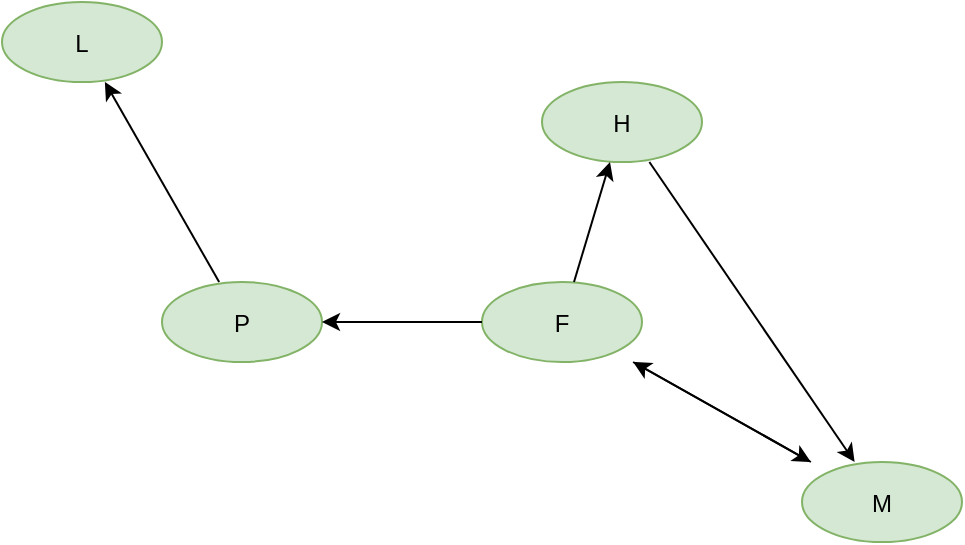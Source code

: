 <mxfile version="24.7.8">
  <diagram name="Page-1" id="KU-b5VstJkrBwuWFIDw8">
    <mxGraphModel dx="1877" dy="621" grid="1" gridSize="10" guides="1" tooltips="1" connect="1" arrows="1" fold="1" page="1" pageScale="1" pageWidth="827" pageHeight="1169" math="0" shadow="0">
      <root>
        <mxCell id="0" />
        <mxCell id="1" parent="0" />
        <mxCell id="bYEwsLvS274__9Q9NEfE-1" value="M" style="shape=ellipse;fillColor=#d5e8d4;strokeColor=#82b366;" vertex="1" parent="1">
          <mxGeometry x="200" y="350" width="80" height="40" as="geometry" />
        </mxCell>
        <mxCell id="bYEwsLvS274__9Q9NEfE-2" value="F" style="shape=ellipse;fillColor=#d5e8d4;strokeColor=#82b366;" vertex="1" parent="1">
          <mxGeometry x="40" y="260" width="80" height="40" as="geometry" />
        </mxCell>
        <mxCell id="bYEwsLvS274__9Q9NEfE-3" value="H" style="shape=ellipse;fillColor=#d5e8d4;strokeColor=#82b366;" vertex="1" parent="1">
          <mxGeometry x="70" y="160" width="80" height="40" as="geometry" />
        </mxCell>
        <mxCell id="bYEwsLvS274__9Q9NEfE-4" value="P" style="shape=ellipse;fillColor=#d5e8d4;strokeColor=#82b366;" vertex="1" parent="1">
          <mxGeometry x="-120" y="260" width="80" height="40" as="geometry" />
        </mxCell>
        <mxCell id="bYEwsLvS274__9Q9NEfE-5" value="L" style="shape=ellipse;fillColor=#d5e8d4;strokeColor=#82b366;" vertex="1" parent="1">
          <mxGeometry x="-200" y="120" width="80" height="40" as="geometry" />
        </mxCell>
        <mxCell id="bYEwsLvS274__9Q9NEfE-6" edge="1" parent="1" source="bYEwsLvS274__9Q9NEfE-1" target="bYEwsLvS274__9Q9NEfE-2">
          <mxGeometry relative="1" as="geometry" />
        </mxCell>
        <mxCell id="bYEwsLvS274__9Q9NEfE-7" edge="1" parent="1" source="bYEwsLvS274__9Q9NEfE-2" target="bYEwsLvS274__9Q9NEfE-3">
          <mxGeometry relative="1" as="geometry" />
        </mxCell>
        <mxCell id="bYEwsLvS274__9Q9NEfE-8" edge="1" parent="1" source="bYEwsLvS274__9Q9NEfE-2" target="bYEwsLvS274__9Q9NEfE-4">
          <mxGeometry relative="1" as="geometry" />
        </mxCell>
        <mxCell id="bYEwsLvS274__9Q9NEfE-9" edge="1" parent="1" source="bYEwsLvS274__9Q9NEfE-2" target="bYEwsLvS274__9Q9NEfE-1">
          <mxGeometry relative="1" as="geometry" />
        </mxCell>
        <mxCell id="bYEwsLvS274__9Q9NEfE-10" edge="1" parent="1" source="bYEwsLvS274__9Q9NEfE-3" target="bYEwsLvS274__9Q9NEfE-1">
          <mxGeometry relative="1" as="geometry" />
        </mxCell>
        <mxCell id="bYEwsLvS274__9Q9NEfE-11" edge="1" parent="1" source="bYEwsLvS274__9Q9NEfE-4" target="bYEwsLvS274__9Q9NEfE-5">
          <mxGeometry relative="1" as="geometry" />
        </mxCell>
      </root>
    </mxGraphModel>
  </diagram>
</mxfile>
